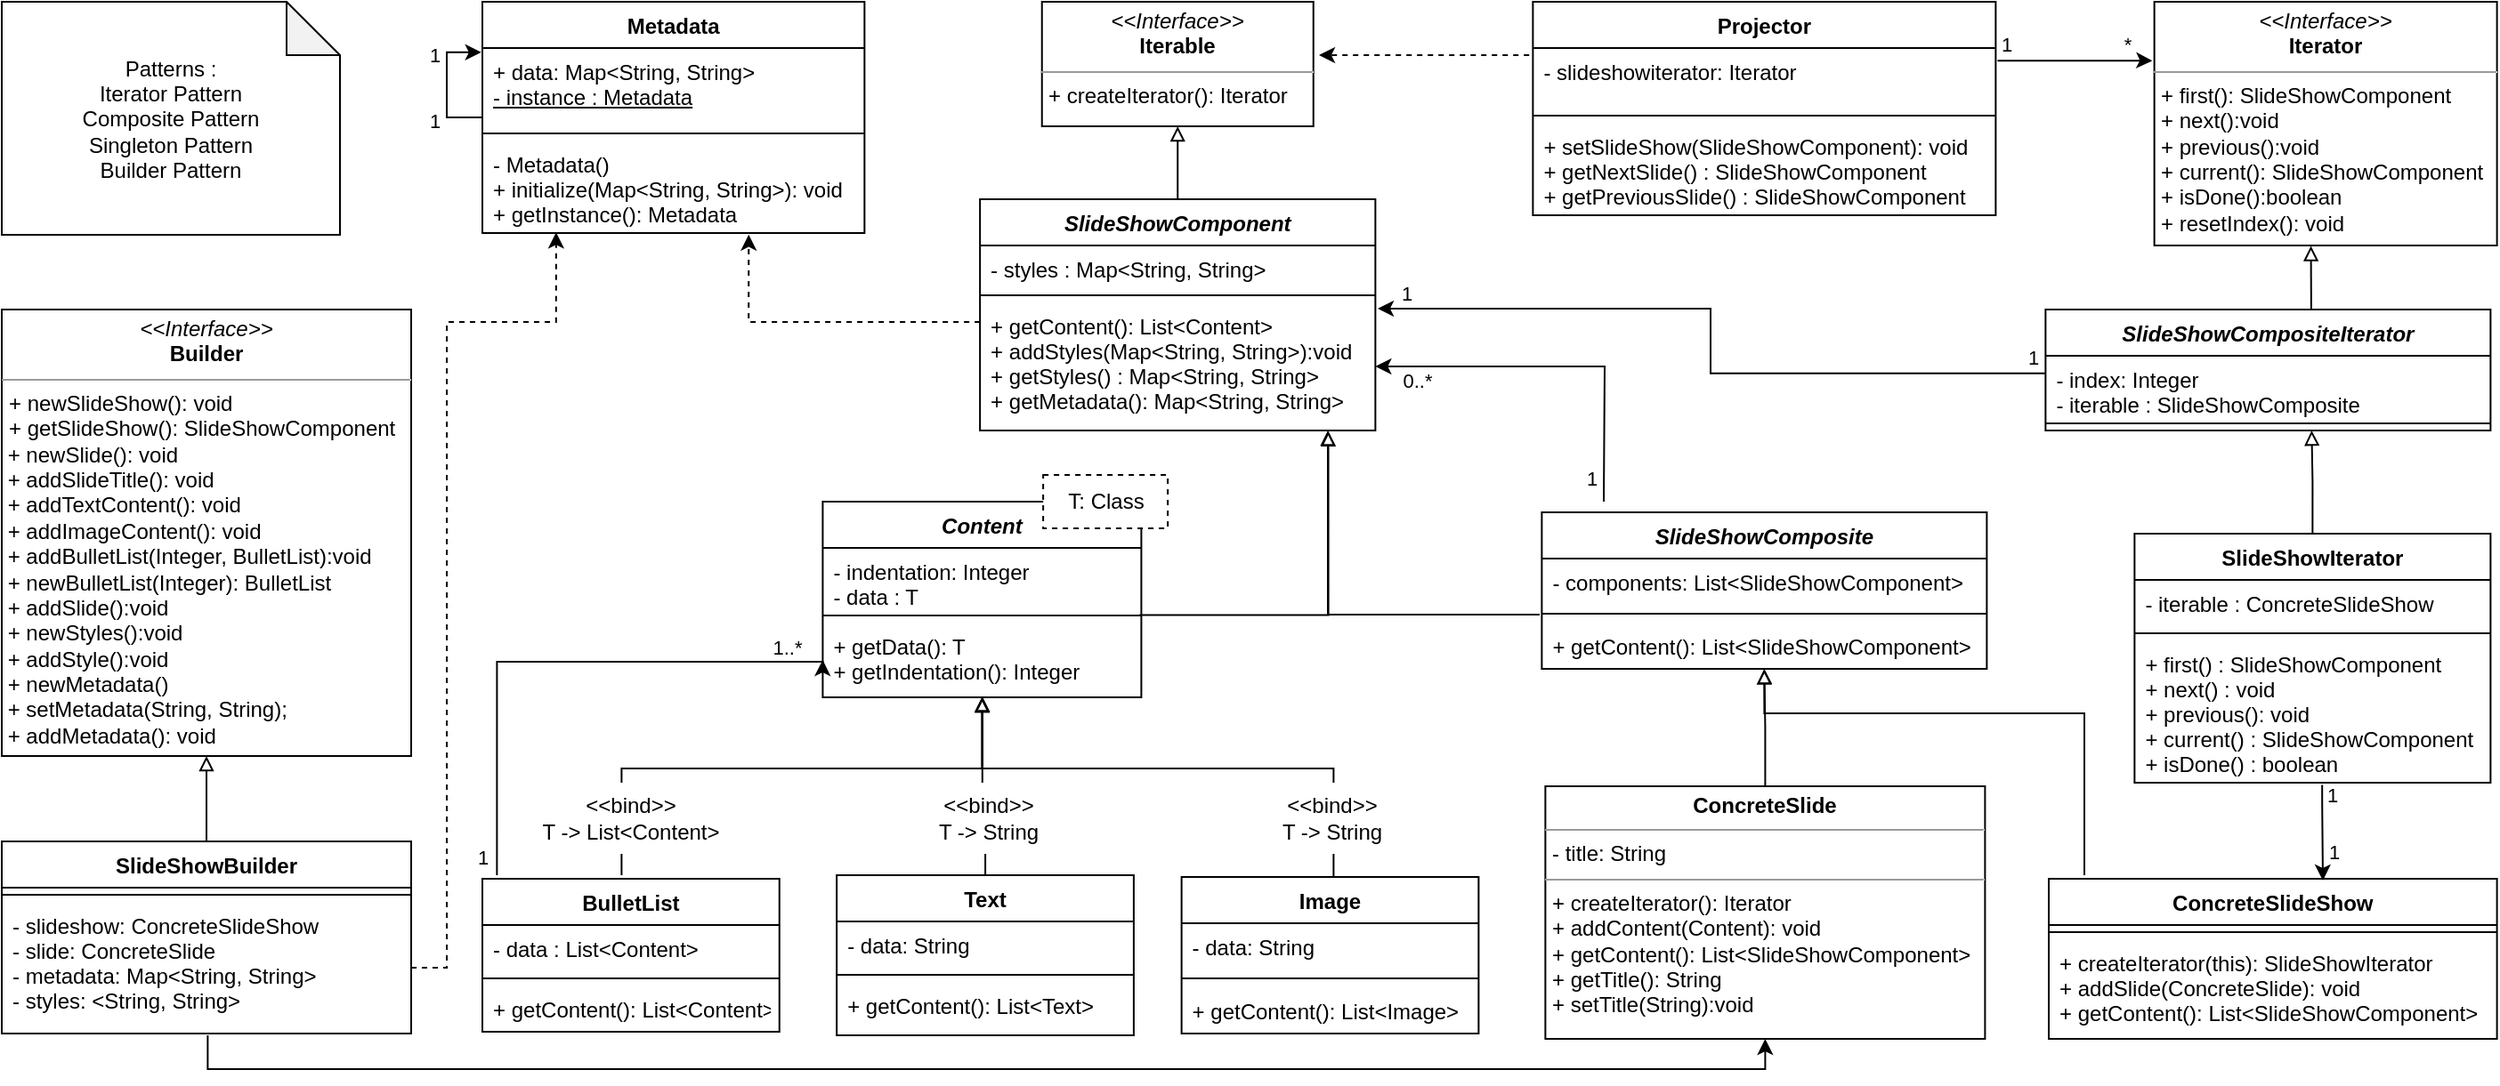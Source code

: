 <mxfile version="20.5.1" type="device"><diagram id="dJp5wNmj4JbH1_XlsDkN" name="Page-1"><mxGraphModel dx="1639" dy="807" grid="1" gridSize="10" guides="1" tooltips="1" connect="1" arrows="1" fold="1" page="1" pageScale="1" pageWidth="1654" pageHeight="2336" math="0" shadow="0"><root><mxCell id="0"/><mxCell id="1" parent="0"/><mxCell id="BEjTRMxC8oMAZIC29KmR-113" style="edgeStyle=orthogonalEdgeStyle;rounded=0;orthogonalLoop=1;jettySize=auto;html=1;startArrow=none;startFill=0;endArrow=block;endFill=0;entryX=0.5;entryY=1;entryDx=0;entryDy=0;exitX=0.5;exitY=0;exitDx=0;exitDy=0;" parent="1" source="BEjTRMxC8oMAZIC29KmR-5" target="BEjTRMxC8oMAZIC29KmR-72" edge="1"><mxGeometry relative="1" as="geometry"><mxPoint x="838.19" y="98" as="targetPoint"/><mxPoint x="724.19" y="141" as="sourcePoint"/></mxGeometry></mxCell><mxCell id="H9FdFN-ClzO1cE9R2MqB-24" style="edgeStyle=orthogonalEdgeStyle;rounded=0;orthogonalLoop=1;jettySize=auto;html=1;entryX=0.697;entryY=1.016;entryDx=0;entryDy=0;entryPerimeter=0;dashed=1;endArrow=classic;endFill=1;" parent="1" source="BEjTRMxC8oMAZIC29KmR-5" target="BEjTRMxC8oMAZIC29KmR-18" edge="1"><mxGeometry relative="1" as="geometry"><Array as="points"><mxPoint x="440" y="200"/></Array></mxGeometry></mxCell><mxCell id="BEjTRMxC8oMAZIC29KmR-5" value="SlideShowComponent" style="swimlane;fontStyle=3;align=center;verticalAlign=top;childLayout=stackLayout;horizontal=1;startSize=26;horizontalStack=0;resizeParent=1;resizeParentMax=0;resizeLast=0;collapsible=1;marginBottom=0;" parent="1" vertex="1"><mxGeometry x="569.56" y="131" width="222.13" height="130" as="geometry"/></mxCell><mxCell id="BEjTRMxC8oMAZIC29KmR-6" value="- styles : Map&lt;String, String&gt;" style="text;strokeColor=none;fillColor=none;align=left;verticalAlign=top;spacingLeft=4;spacingRight=4;overflow=hidden;rotatable=0;points=[[0,0.5],[1,0.5]];portConstraint=eastwest;" parent="BEjTRMxC8oMAZIC29KmR-5" vertex="1"><mxGeometry y="26" width="222.13" height="24" as="geometry"/></mxCell><mxCell id="BEjTRMxC8oMAZIC29KmR-7" value="" style="line;strokeWidth=1;fillColor=none;align=left;verticalAlign=middle;spacingTop=-1;spacingLeft=3;spacingRight=3;rotatable=0;labelPosition=right;points=[];portConstraint=eastwest;strokeColor=inherit;" parent="BEjTRMxC8oMAZIC29KmR-5" vertex="1"><mxGeometry y="50" width="222.13" height="8" as="geometry"/></mxCell><mxCell id="BEjTRMxC8oMAZIC29KmR-8" value="+ getContent(): List&lt;Content&gt;&#10;+ addStyles(Map&lt;String, String&gt;):void&#10;+ getStyles() : Map&lt;String, String&gt;&#10;+ getMetadata(): Map&lt;String, String&gt;&#10;" style="text;strokeColor=none;fillColor=none;align=left;verticalAlign=top;spacingLeft=4;spacingRight=4;overflow=hidden;rotatable=0;points=[[0,0.5],[1,0.5]];portConstraint=eastwest;" parent="BEjTRMxC8oMAZIC29KmR-5" vertex="1"><mxGeometry y="58" width="222.13" height="72" as="geometry"/></mxCell><mxCell id="BEjTRMxC8oMAZIC29KmR-15" value="Metadata" style="swimlane;fontStyle=1;align=center;verticalAlign=top;childLayout=stackLayout;horizontal=1;startSize=26;horizontalStack=0;resizeParent=1;resizeParentMax=0;resizeLast=0;collapsible=1;marginBottom=0;" parent="1" vertex="1"><mxGeometry x="290" y="20" width="214.68" height="130" as="geometry"/></mxCell><mxCell id="BEjTRMxC8oMAZIC29KmR-16" value="+ data: Map&amp;lt;String, String&amp;gt;&lt;br&gt;&lt;u&gt;- instance : Metadata&lt;/u&gt;" style="text;strokeColor=none;fillColor=none;align=left;verticalAlign=top;spacingLeft=4;spacingRight=4;overflow=hidden;rotatable=0;points=[[0,0.5],[1,0.5]];portConstraint=eastwest;html=1;" parent="BEjTRMxC8oMAZIC29KmR-15" vertex="1"><mxGeometry y="26" width="214.68" height="44" as="geometry"/></mxCell><mxCell id="BEjTRMxC8oMAZIC29KmR-17" value="" style="line;strokeWidth=1;fillColor=none;align=left;verticalAlign=middle;spacingTop=-1;spacingLeft=3;spacingRight=3;rotatable=0;labelPosition=right;points=[];portConstraint=eastwest;strokeColor=inherit;" parent="BEjTRMxC8oMAZIC29KmR-15" vertex="1"><mxGeometry y="70" width="214.68" height="8" as="geometry"/></mxCell><mxCell id="BEjTRMxC8oMAZIC29KmR-18" value="- Metadata()&#10;+ initialize(Map&lt;String, String&gt;): void&#10;+ getInstance(): Metadata" style="text;strokeColor=none;fillColor=none;align=left;verticalAlign=top;spacingLeft=4;spacingRight=4;overflow=hidden;rotatable=0;points=[[0,0.5],[1,0.5]];portConstraint=eastwest;" parent="BEjTRMxC8oMAZIC29KmR-15" vertex="1"><mxGeometry y="78" width="214.68" height="52" as="geometry"/></mxCell><mxCell id="TA6oF3tq6VPVfZ2ChKSb-13" style="edgeStyle=orthogonalEdgeStyle;rounded=0;orthogonalLoop=1;jettySize=auto;html=1;startArrow=none;startFill=0;endArrow=classic;endFill=1;entryX=-0.003;entryY=0.055;entryDx=0;entryDy=0;entryPerimeter=0;" parent="BEjTRMxC8oMAZIC29KmR-15" source="BEjTRMxC8oMAZIC29KmR-16" target="BEjTRMxC8oMAZIC29KmR-16" edge="1"><mxGeometry relative="1" as="geometry"><mxPoint x="-5.32" y="29" as="targetPoint"/><Array as="points"><mxPoint x="-20" y="65"/><mxPoint x="-20" y="29"/></Array></mxGeometry></mxCell><mxCell id="diG9DpCNGjjHX850nTGm-32" value="1" style="edgeLabel;html=1;align=center;verticalAlign=middle;resizable=0;points=[];" parent="TA6oF3tq6VPVfZ2ChKSb-13" vertex="1" connectable="0"><mxGeometry x="-0.741" y="1" relative="1" as="geometry"><mxPoint x="-17" y="1" as="offset"/></mxGeometry></mxCell><mxCell id="diG9DpCNGjjHX850nTGm-33" value="1" style="edgeLabel;html=1;align=center;verticalAlign=middle;resizable=0;points=[];" parent="TA6oF3tq6VPVfZ2ChKSb-13" vertex="1" connectable="0"><mxGeometry x="0.649" y="-1" relative="1" as="geometry"><mxPoint x="-13" as="offset"/></mxGeometry></mxCell><mxCell id="BEjTRMxC8oMAZIC29KmR-68" style="edgeStyle=orthogonalEdgeStyle;rounded=0;orthogonalLoop=1;jettySize=auto;html=1;startArrow=none;startFill=0;endArrow=classic;endFill=1;" parent="1" target="BEjTRMxC8oMAZIC29KmR-8" edge="1"><mxGeometry relative="1" as="geometry"><mxPoint x="920" y="301" as="sourcePoint"/></mxGeometry></mxCell><mxCell id="diG9DpCNGjjHX850nTGm-20" value="1" style="edgeLabel;html=1;align=center;verticalAlign=middle;resizable=0;points=[];" parent="BEjTRMxC8oMAZIC29KmR-68" vertex="1" connectable="0"><mxGeometry x="-0.814" y="-1" relative="1" as="geometry"><mxPoint x="-8" y="6" as="offset"/></mxGeometry></mxCell><mxCell id="diG9DpCNGjjHX850nTGm-21" value="0..*" style="edgeLabel;html=1;align=center;verticalAlign=middle;resizable=0;points=[];" parent="BEjTRMxC8oMAZIC29KmR-68" vertex="1" connectable="0"><mxGeometry x="0.831" y="-2" relative="1" as="geometry"><mxPoint x="6" y="10" as="offset"/></mxGeometry></mxCell><mxCell id="diG9DpCNGjjHX850nTGm-8" style="edgeStyle=orthogonalEdgeStyle;rounded=0;orthogonalLoop=1;jettySize=auto;html=1;endArrow=block;endFill=0;exitX=-0.005;exitY=-0.175;exitDx=0;exitDy=0;exitPerimeter=0;" parent="1" source="H9FdFN-ClzO1cE9R2MqB-18" edge="1"><mxGeometry relative="1" as="geometry"><mxPoint x="765" y="261" as="targetPoint"/><mxPoint x="826.94" y="364.312" as="sourcePoint"/><Array as="points"><mxPoint x="765.19" y="365"/></Array></mxGeometry></mxCell><mxCell id="TA6oF3tq6VPVfZ2ChKSb-8" style="edgeStyle=orthogonalEdgeStyle;rounded=0;orthogonalLoop=1;jettySize=auto;html=1;entryX=0.501;entryY=1;entryDx=0;entryDy=0;entryPerimeter=0;startArrow=none;startFill=0;endArrow=block;endFill=0;" parent="1" source="BEjTRMxC8oMAZIC29KmR-26" target="BEjTRMxC8oMAZIC29KmR-44" edge="1"><mxGeometry relative="1" as="geometry"/></mxCell><mxCell id="BEjTRMxC8oMAZIC29KmR-26" value="Text" style="swimlane;fontStyle=1;align=center;verticalAlign=top;childLayout=stackLayout;horizontal=1;startSize=26;horizontalStack=0;resizeParent=1;resizeParentMax=0;resizeLast=0;collapsible=1;marginBottom=0;" parent="1" vertex="1"><mxGeometry x="489.07" y="511" width="166.88" height="90" as="geometry"/></mxCell><mxCell id="BEjTRMxC8oMAZIC29KmR-27" value="- data: String" style="text;strokeColor=none;fillColor=none;align=left;verticalAlign=top;spacingLeft=4;spacingRight=4;overflow=hidden;rotatable=0;points=[[0,0.5],[1,0.5]];portConstraint=eastwest;" parent="BEjTRMxC8oMAZIC29KmR-26" vertex="1"><mxGeometry y="26" width="166.88" height="26" as="geometry"/></mxCell><mxCell id="BEjTRMxC8oMAZIC29KmR-28" value="" style="line;strokeWidth=1;fillColor=none;align=left;verticalAlign=middle;spacingTop=-1;spacingLeft=3;spacingRight=3;rotatable=0;labelPosition=right;points=[];portConstraint=eastwest;strokeColor=inherit;" parent="BEjTRMxC8oMAZIC29KmR-26" vertex="1"><mxGeometry y="52" width="166.88" height="8" as="geometry"/></mxCell><mxCell id="BEjTRMxC8oMAZIC29KmR-29" value="+ getContent(): List&lt;Text&gt;" style="text;strokeColor=none;fillColor=none;align=left;verticalAlign=top;spacingLeft=4;spacingRight=4;overflow=hidden;rotatable=0;points=[[0,0.5],[1,0.5]];portConstraint=eastwest;" parent="BEjTRMxC8oMAZIC29KmR-26" vertex="1"><mxGeometry y="60" width="166.88" height="30" as="geometry"/></mxCell><mxCell id="TA6oF3tq6VPVfZ2ChKSb-9" style="edgeStyle=orthogonalEdgeStyle;rounded=0;orthogonalLoop=1;jettySize=auto;html=1;entryX=0.5;entryY=1;entryDx=0;entryDy=0;startArrow=none;startFill=0;endArrow=block;endFill=0;" parent="1" source="BEjTRMxC8oMAZIC29KmR-31" target="BEjTRMxC8oMAZIC29KmR-41" edge="1"><mxGeometry relative="1" as="geometry"><Array as="points"><mxPoint x="768.19" y="451"/><mxPoint x="570.19" y="451"/></Array></mxGeometry></mxCell><mxCell id="BEjTRMxC8oMAZIC29KmR-31" value="Image" style="swimlane;fontStyle=1;align=center;verticalAlign=top;childLayout=stackLayout;horizontal=1;startSize=26;horizontalStack=0;resizeParent=1;resizeParentMax=0;resizeLast=0;collapsible=1;marginBottom=0;" parent="1" vertex="1"><mxGeometry x="682.81" y="512" width="166.88" height="88" as="geometry"/></mxCell><mxCell id="BEjTRMxC8oMAZIC29KmR-32" value="- data: String" style="text;strokeColor=none;fillColor=none;align=left;verticalAlign=top;spacingLeft=4;spacingRight=4;overflow=hidden;rotatable=0;points=[[0,0.5],[1,0.5]];portConstraint=eastwest;" parent="BEjTRMxC8oMAZIC29KmR-31" vertex="1"><mxGeometry y="26" width="166.88" height="26" as="geometry"/></mxCell><mxCell id="BEjTRMxC8oMAZIC29KmR-33" value="" style="line;strokeWidth=1;fillColor=none;align=left;verticalAlign=middle;spacingTop=-1;spacingLeft=3;spacingRight=3;rotatable=0;labelPosition=right;points=[];portConstraint=eastwest;strokeColor=inherit;" parent="BEjTRMxC8oMAZIC29KmR-31" vertex="1"><mxGeometry y="52" width="166.88" height="10" as="geometry"/></mxCell><mxCell id="BEjTRMxC8oMAZIC29KmR-34" value="+ getContent(): List&lt;Image&gt;" style="text;strokeColor=none;fillColor=none;align=left;verticalAlign=top;spacingLeft=4;spacingRight=4;overflow=hidden;rotatable=0;points=[[0,0.5],[1,0.5]];portConstraint=eastwest;" parent="BEjTRMxC8oMAZIC29KmR-31" vertex="1"><mxGeometry y="62" width="166.88" height="26" as="geometry"/></mxCell><mxCell id="1Rqe-ZaB17CGoWird3mA-8" style="edgeStyle=orthogonalEdgeStyle;rounded=0;orthogonalLoop=1;jettySize=auto;html=1;entryX=0;entryY=0.5;entryDx=0;entryDy=0;" parent="1" target="BEjTRMxC8oMAZIC29KmR-44" edge="1"><mxGeometry relative="1" as="geometry"><Array as="points"><mxPoint x="298" y="391"/><mxPoint x="481" y="391"/></Array><mxPoint x="298.19" y="511" as="sourcePoint"/><mxPoint x="458.19" y="376" as="targetPoint"/></mxGeometry></mxCell><mxCell id="diG9DpCNGjjHX850nTGm-22" value="1" style="edgeLabel;html=1;align=center;verticalAlign=middle;resizable=0;points=[];" parent="1Rqe-ZaB17CGoWird3mA-8" vertex="1" connectable="0"><mxGeometry x="-0.936" y="1" relative="1" as="geometry"><mxPoint x="-7" y="-1" as="offset"/></mxGeometry></mxCell><mxCell id="diG9DpCNGjjHX850nTGm-23" value="1..*" style="edgeLabel;html=1;align=center;verticalAlign=middle;resizable=0;points=[];" parent="1Rqe-ZaB17CGoWird3mA-8" vertex="1" connectable="0"><mxGeometry x="0.799" y="3" relative="1" as="geometry"><mxPoint x="9" y="-5" as="offset"/></mxGeometry></mxCell><mxCell id="BEjTRMxC8oMAZIC29KmR-36" value="BulletList" style="swimlane;fontStyle=1;align=center;verticalAlign=top;childLayout=stackLayout;horizontal=1;startSize=26;horizontalStack=0;resizeParent=1;resizeParentMax=0;resizeLast=0;collapsible=1;marginBottom=0;" parent="1" vertex="1"><mxGeometry x="290" y="513" width="166.88" height="86" as="geometry"/></mxCell><mxCell id="BEjTRMxC8oMAZIC29KmR-37" value="- data : List&lt;Content&gt;" style="text;strokeColor=none;fillColor=none;align=left;verticalAlign=top;spacingLeft=4;spacingRight=4;overflow=hidden;rotatable=0;points=[[0,0.5],[1,0.5]];portConstraint=eastwest;" parent="BEjTRMxC8oMAZIC29KmR-36" vertex="1"><mxGeometry y="26" width="166.88" height="26" as="geometry"/></mxCell><mxCell id="BEjTRMxC8oMAZIC29KmR-38" value="" style="line;strokeWidth=1;fillColor=none;align=left;verticalAlign=middle;spacingTop=-1;spacingLeft=3;spacingRight=3;rotatable=0;labelPosition=right;points=[];portConstraint=eastwest;strokeColor=inherit;" parent="BEjTRMxC8oMAZIC29KmR-36" vertex="1"><mxGeometry y="52" width="166.88" height="8" as="geometry"/></mxCell><mxCell id="BEjTRMxC8oMAZIC29KmR-39" value="+ getContent(): List&lt;Content&gt;" style="text;strokeColor=none;fillColor=none;align=left;verticalAlign=top;spacingLeft=4;spacingRight=4;overflow=hidden;rotatable=0;points=[[0,0.5],[1,0.5]];portConstraint=eastwest;" parent="BEjTRMxC8oMAZIC29KmR-36" vertex="1"><mxGeometry y="60" width="166.88" height="26" as="geometry"/></mxCell><mxCell id="TA6oF3tq6VPVfZ2ChKSb-7" style="edgeStyle=orthogonalEdgeStyle;rounded=0;orthogonalLoop=1;jettySize=auto;html=1;endArrow=none;endFill=0;startArrow=block;startFill=0;exitX=0.501;exitY=0.988;exitDx=0;exitDy=0;exitPerimeter=0;" parent="1" source="BEjTRMxC8oMAZIC29KmR-44" edge="1"><mxGeometry relative="1" as="geometry"><Array as="points"><mxPoint x="571.19" y="451"/><mxPoint x="368.19" y="451"/><mxPoint x="368.19" y="511"/></Array><mxPoint x="368.19" y="511" as="targetPoint"/></mxGeometry></mxCell><mxCell id="diG9DpCNGjjHX850nTGm-4" style="edgeStyle=orthogonalEdgeStyle;rounded=0;orthogonalLoop=1;jettySize=auto;html=1;entryX=0.881;entryY=1.006;entryDx=0;entryDy=0;entryPerimeter=0;endArrow=block;endFill=0;exitX=0.994;exitY=0.589;exitDx=0;exitDy=0;exitPerimeter=0;" parent="1" target="BEjTRMxC8oMAZIC29KmR-8" edge="1"><mxGeometry relative="1" as="geometry"><mxPoint x="659.126" y="364.712" as="sourcePoint"/><mxPoint x="764.61" y="265.38" as="targetPoint"/><Array as="points"><mxPoint x="765" y="365"/></Array></mxGeometry></mxCell><mxCell id="BEjTRMxC8oMAZIC29KmR-41" value="Content" style="swimlane;fontStyle=3;align=center;verticalAlign=top;childLayout=stackLayout;horizontal=1;startSize=26;horizontalStack=0;resizeParent=1;resizeParentMax=0;resizeLast=0;collapsible=1;marginBottom=0;" parent="1" vertex="1"><mxGeometry x="481.21" y="301" width="178.99" height="110" as="geometry"/></mxCell><mxCell id="BEjTRMxC8oMAZIC29KmR-42" value="- indentation: Integer&#10;- data : T" style="text;strokeColor=none;fillColor=none;align=left;verticalAlign=top;spacingLeft=4;spacingRight=4;overflow=hidden;rotatable=0;points=[[0,0.5],[1,0.5]];portConstraint=eastwest;" parent="BEjTRMxC8oMAZIC29KmR-41" vertex="1"><mxGeometry y="26" width="178.99" height="34" as="geometry"/></mxCell><mxCell id="BEjTRMxC8oMAZIC29KmR-43" value="" style="line;strokeWidth=1;fillColor=none;align=left;verticalAlign=middle;spacingTop=-1;spacingLeft=3;spacingRight=3;rotatable=0;labelPosition=right;points=[];portConstraint=eastwest;strokeColor=inherit;" parent="BEjTRMxC8oMAZIC29KmR-41" vertex="1"><mxGeometry y="60" width="178.99" height="8" as="geometry"/></mxCell><mxCell id="BEjTRMxC8oMAZIC29KmR-44" value="+ getData(): T&#10;+ getIndentation(): Integer" style="text;strokeColor=none;fillColor=none;align=left;verticalAlign=top;spacingLeft=4;spacingRight=4;overflow=hidden;rotatable=0;points=[[0,0.5],[1,0.5]];portConstraint=eastwest;" parent="BEjTRMxC8oMAZIC29KmR-41" vertex="1"><mxGeometry y="68" width="178.99" height="42" as="geometry"/></mxCell><mxCell id="diG9DpCNGjjHX850nTGm-10" value="" style="edgeStyle=orthogonalEdgeStyle;rounded=0;orthogonalLoop=1;jettySize=auto;html=1;endArrow=classic;endFill=1;exitX=1.004;exitY=0.209;exitDx=0;exitDy=0;exitPerimeter=0;entryX=-0.006;entryY=0.242;entryDx=0;entryDy=0;entryPerimeter=0;" parent="1" source="BEjTRMxC8oMAZIC29KmR-54" target="BEjTRMxC8oMAZIC29KmR-75" edge="1"><mxGeometry x="-0.868" y="4" relative="1" as="geometry"><mxPoint x="1160" y="54.81" as="sourcePoint"/><mxPoint x="1226" y="53" as="targetPoint"/><mxPoint as="offset"/><Array as="points"><mxPoint x="1226" y="53"/></Array></mxGeometry></mxCell><mxCell id="diG9DpCNGjjHX850nTGm-13" value="*" style="edgeLabel;html=1;align=center;verticalAlign=middle;resizable=0;points=[];" parent="diG9DpCNGjjHX850nTGm-10" vertex="1" connectable="0"><mxGeometry x="0.733" y="-1" relative="1" as="geometry"><mxPoint x="-3" y="-10" as="offset"/></mxGeometry></mxCell><mxCell id="diG9DpCNGjjHX850nTGm-14" value="1" style="edgeLabel;html=1;align=center;verticalAlign=middle;resizable=0;points=[];" parent="diG9DpCNGjjHX850nTGm-10" vertex="1" connectable="0"><mxGeometry x="-0.484" y="1" relative="1" as="geometry"><mxPoint x="-18" y="-8" as="offset"/></mxGeometry></mxCell><mxCell id="HNqeerLyIlQYZOJJkULB-1" style="edgeStyle=orthogonalEdgeStyle;rounded=0;orthogonalLoop=1;jettySize=auto;html=1;exitX=-0.008;exitY=0.118;exitDx=0;exitDy=0;exitPerimeter=0;dashed=1;" parent="1" source="BEjTRMxC8oMAZIC29KmR-54" edge="1"><mxGeometry relative="1" as="geometry"><mxPoint x="760" y="50" as="targetPoint"/></mxGeometry></mxCell><mxCell id="BEjTRMxC8oMAZIC29KmR-53" value="Projector" style="swimlane;fontStyle=1;align=center;verticalAlign=top;childLayout=stackLayout;horizontal=1;startSize=26;horizontalStack=0;resizeParent=1;resizeParentMax=0;resizeLast=0;collapsible=1;marginBottom=0;" parent="1" vertex="1"><mxGeometry x="880.19" y="20" width="260" height="120" as="geometry"/></mxCell><mxCell id="BEjTRMxC8oMAZIC29KmR-54" value="- slideshowiterator: Iterator&#10;" style="text;strokeColor=none;fillColor=none;align=left;verticalAlign=top;spacingLeft=4;spacingRight=4;overflow=hidden;rotatable=0;points=[[0,0.5],[1,0.5]];portConstraint=eastwest;" parent="BEjTRMxC8oMAZIC29KmR-53" vertex="1"><mxGeometry y="26" width="260" height="34" as="geometry"/></mxCell><mxCell id="BEjTRMxC8oMAZIC29KmR-55" value="" style="line;strokeWidth=1;fillColor=none;align=left;verticalAlign=middle;spacingTop=-1;spacingLeft=3;spacingRight=3;rotatable=0;labelPosition=right;points=[];portConstraint=eastwest;strokeColor=inherit;" parent="BEjTRMxC8oMAZIC29KmR-53" vertex="1"><mxGeometry y="60" width="260" height="8" as="geometry"/></mxCell><mxCell id="BEjTRMxC8oMAZIC29KmR-56" value="+ setSlideShow(SlideShowComponent): void&#10;+ getNextSlide() : SlideShowComponent&#10;+ getPreviousSlide() : SlideShowComponent" style="text;strokeColor=none;fillColor=none;align=left;verticalAlign=top;spacingLeft=4;spacingRight=4;overflow=hidden;rotatable=0;points=[[0,0.5],[1,0.5]];portConstraint=eastwest;" parent="BEjTRMxC8oMAZIC29KmR-53" vertex="1"><mxGeometry y="68" width="260" height="52" as="geometry"/></mxCell><mxCell id="BEjTRMxC8oMAZIC29KmR-72" value="&lt;p style=&quot;margin:0px;margin-top:4px;text-align:center;&quot;&gt;&lt;i&gt;&amp;lt;&amp;lt;Interface&amp;gt;&amp;gt;&lt;/i&gt;&lt;br&gt;&lt;b&gt;Iterable&lt;/b&gt;&lt;/p&gt;&lt;hr size=&quot;1&quot;&gt;&lt;p style=&quot;margin:0px;margin-left:4px;&quot;&gt;+ createIterator(): Iterator&lt;/p&gt;&lt;p style=&quot;margin:0px;margin-left:4px;&quot;&gt;&lt;br&gt;&lt;/p&gt;" style="verticalAlign=top;align=left;overflow=fill;fontSize=12;fontFamily=Helvetica;html=1;" parent="1" vertex="1"><mxGeometry x="604.37" y="20" width="152.5" height="70" as="geometry"/></mxCell><mxCell id="BEjTRMxC8oMAZIC29KmR-75" value="&lt;p style=&quot;margin:0px;margin-top:4px;text-align:center;&quot;&gt;&lt;i&gt;&amp;lt;&amp;lt;Interface&amp;gt;&amp;gt;&lt;/i&gt;&lt;br&gt;&lt;b&gt;Iterator&lt;/b&gt;&lt;/p&gt;&lt;hr size=&quot;1&quot;&gt;&lt;p style=&quot;margin:0px;margin-left:4px;&quot;&gt;+ first(): SlideShowComponent&lt;br style=&quot;padding: 0px; margin: 0px;&quot;&gt;+ next():void&lt;/p&gt;&lt;p style=&quot;margin:0px;margin-left:4px;&quot;&gt;+ previous():void&lt;br style=&quot;padding: 0px; margin: 0px;&quot;&gt;+ current(): SlideShowComponent&lt;br style=&quot;padding: 0px; margin: 0px;&quot;&gt;+ isDone():boolean&lt;br&gt;&lt;/p&gt;&lt;p style=&quot;margin:0px;margin-left:4px;&quot;&gt;+ resetIndex(): void&lt;/p&gt;&lt;p style=&quot;margin:0px;margin-left:4px;&quot;&gt;&lt;br&gt;&lt;/p&gt;" style="verticalAlign=top;align=left;overflow=fill;fontSize=12;fontFamily=Helvetica;html=1;" parent="1" vertex="1"><mxGeometry x="1229.31" y="20" width="192.5" height="137" as="geometry"/></mxCell><mxCell id="BEjTRMxC8oMAZIC29KmR-103" style="edgeStyle=orthogonalEdgeStyle;rounded=0;orthogonalLoop=1;jettySize=auto;html=1;entryX=0.457;entryY=1.002;entryDx=0;entryDy=0;startArrow=none;startFill=0;endArrow=block;endFill=0;exitX=0.597;exitY=-0.001;exitDx=0;exitDy=0;exitPerimeter=0;entryPerimeter=0;" parent="1" source="BEjTRMxC8oMAZIC29KmR-78" target="BEjTRMxC8oMAZIC29KmR-75" edge="1"><mxGeometry relative="1" as="geometry"/></mxCell><mxCell id="BEjTRMxC8oMAZIC29KmR-78" value="SlideShowCompositeIterator" style="swimlane;fontStyle=3;align=center;verticalAlign=top;childLayout=stackLayout;horizontal=1;startSize=26;horizontalStack=0;resizeParent=1;resizeParentMax=0;resizeLast=0;collapsible=1;marginBottom=0;" parent="1" vertex="1"><mxGeometry x="1168.19" y="193" width="250" height="68" as="geometry"><mxRectangle x="1030" y="417" width="140" height="30" as="alternateBounds"/></mxGeometry></mxCell><mxCell id="BEjTRMxC8oMAZIC29KmR-79" value="- index: Integer&#10;- iterable : SlideShowComposite" style="text;strokeColor=none;fillColor=none;align=left;verticalAlign=top;spacingLeft=4;spacingRight=4;overflow=hidden;rotatable=0;points=[[0,0.5],[1,0.5]];portConstraint=eastwest;" parent="BEjTRMxC8oMAZIC29KmR-78" vertex="1"><mxGeometry y="26" width="250" height="34" as="geometry"/></mxCell><mxCell id="BEjTRMxC8oMAZIC29KmR-80" value="" style="line;strokeWidth=1;fillColor=none;align=left;verticalAlign=middle;spacingTop=-1;spacingLeft=3;spacingRight=3;rotatable=0;labelPosition=right;points=[];portConstraint=eastwest;strokeColor=inherit;" parent="BEjTRMxC8oMAZIC29KmR-78" vertex="1"><mxGeometry y="60" width="250" height="8" as="geometry"/></mxCell><mxCell id="H9FdFN-ClzO1cE9R2MqB-26" style="edgeStyle=orthogonalEdgeStyle;rounded=0;orthogonalLoop=1;jettySize=auto;html=1;entryX=0.5;entryY=1.01;entryDx=0;entryDy=0;entryPerimeter=0;endArrow=block;endFill=0;" parent="1" target="H9FdFN-ClzO1cE9R2MqB-18" edge="1"><mxGeometry relative="1" as="geometry"><mxPoint x="1190" y="511" as="sourcePoint"/><Array as="points"><mxPoint x="1190" y="420"/><mxPoint x="1010" y="420"/></Array></mxGeometry></mxCell><mxCell id="BEjTRMxC8oMAZIC29KmR-94" value="ConcreteSlideShow" style="swimlane;fontStyle=1;align=center;verticalAlign=top;childLayout=stackLayout;horizontal=1;startSize=26;horizontalStack=0;resizeParent=1;resizeParentMax=0;resizeLast=0;collapsible=1;marginBottom=0;" parent="1" vertex="1"><mxGeometry x="1170" y="513" width="251.81" height="90" as="geometry"><mxRectangle x="860" y="859" width="150" height="30" as="alternateBounds"/></mxGeometry></mxCell><mxCell id="BEjTRMxC8oMAZIC29KmR-96" value="" style="line;strokeWidth=1;fillColor=none;align=left;verticalAlign=middle;spacingTop=-1;spacingLeft=3;spacingRight=3;rotatable=0;labelPosition=right;points=[];portConstraint=eastwest;strokeColor=inherit;" parent="BEjTRMxC8oMAZIC29KmR-94" vertex="1"><mxGeometry y="26" width="251.81" height="8" as="geometry"/></mxCell><mxCell id="BEjTRMxC8oMAZIC29KmR-97" value="+ createIterator(this): SlideShowIterator&#10;+ addSlide(ConcreteSlide): void&#10;+ getContent(): List&lt;SlideShowComponent&gt; " style="text;strokeColor=none;fillColor=none;align=left;verticalAlign=top;spacingLeft=4;spacingRight=4;overflow=hidden;rotatable=0;points=[[0,0.5],[1,0.5]];portConstraint=eastwest;" parent="BEjTRMxC8oMAZIC29KmR-94" vertex="1"><mxGeometry y="34" width="251.81" height="56" as="geometry"/></mxCell><mxCell id="1Rqe-ZaB17CGoWird3mA-18" value="&lt;p style=&quot;margin:0px;margin-top:4px;text-align:center;&quot;&gt;&lt;i&gt;&amp;lt;&amp;lt;Interface&amp;gt;&amp;gt;&lt;/i&gt;&lt;br&gt;&lt;b&gt;Builder&lt;/b&gt;&lt;/p&gt;&lt;hr size=&quot;1&quot;&gt;&lt;p style=&quot;margin:0px;margin-left:4px;&quot;&gt;+ newSlideShow(): void&lt;/p&gt;&lt;p style=&quot;margin: 0px 0px 0px 4px;&quot;&gt;+ getSlideShow(): SlideShowComponent&lt;br&gt;&lt;/p&gt;&lt;div&gt;&amp;nbsp;+ newSlide(): void&lt;/div&gt;&lt;div&gt;&amp;nbsp;+ addSlideTitle(): void&lt;/div&gt;&lt;div&gt;&amp;nbsp;+ addTextContent(): void&lt;/div&gt;&lt;div&gt;&amp;nbsp;+ addImageContent(): void&lt;/div&gt;&lt;div&gt;&amp;nbsp;+ addBulletList(Integer, BulletList):void&lt;/div&gt;&lt;div&gt;&lt;span style=&quot;background-color: initial;&quot;&gt;&amp;nbsp;+ newBulletList(Integer): BulletList&lt;/span&gt;&lt;span style=&quot;background-color: initial;&quot;&gt;&amp;nbsp;&lt;/span&gt;&lt;/div&gt;&lt;div&gt;&lt;span style=&quot;background-color: initial;&quot;&gt;&amp;nbsp;+ addSlide():void&lt;/span&gt;&lt;br&gt;&lt;/div&gt;&lt;div&gt;&amp;nbsp;+ newStyles():void&lt;/div&gt;&lt;div&gt;&amp;nbsp;+ addStyle():void&lt;/div&gt;&lt;div&gt;&amp;nbsp;+ newMetadata()&lt;/div&gt;&lt;div&gt;&amp;nbsp;+ setMetadata(String, String);&lt;/div&gt;&lt;div&gt;&amp;nbsp;+ addMetadata(): void&lt;/div&gt;" style="verticalAlign=top;align=left;overflow=fill;fontSize=12;fontFamily=Helvetica;html=1;" parent="1" vertex="1"><mxGeometry x="20" y="193" width="230" height="251" as="geometry"/></mxCell><mxCell id="H9FdFN-ClzO1cE9R2MqB-23" style="edgeStyle=orthogonalEdgeStyle;rounded=0;orthogonalLoop=1;jettySize=auto;html=1;entryX=0.193;entryY=0.993;entryDx=0;entryDy=0;entryPerimeter=0;dashed=1;endArrow=classic;endFill=1;exitX=1;exitY=0.5;exitDx=0;exitDy=0;" parent="1" source="xL_yb2mwaeGRT0v6CKgx-5" target="BEjTRMxC8oMAZIC29KmR-18" edge="1"><mxGeometry relative="1" as="geometry"><mxPoint x="249.77" y="199.584" as="sourcePoint"/><Array as="points"><mxPoint x="270" y="563"/><mxPoint x="270" y="200"/><mxPoint x="331" y="200"/></Array></mxGeometry></mxCell><mxCell id="diG9DpCNGjjHX850nTGm-6" style="edgeStyle=orthogonalEdgeStyle;rounded=0;orthogonalLoop=1;jettySize=auto;html=1;endArrow=classic;endFill=1;exitX=0.527;exitY=1.015;exitDx=0;exitDy=0;exitPerimeter=0;" parent="1" source="diG9DpCNGjjHX850nTGm-29" edge="1"><mxGeometry relative="1" as="geometry"><mxPoint x="1248.117" y="439.99" as="sourcePoint"/><Array as="points"><mxPoint x="1324" y="471"/><mxPoint x="1324" y="471"/><mxPoint x="1324" y="514"/></Array><mxPoint x="1324" y="514" as="targetPoint"/></mxGeometry></mxCell><mxCell id="diG9DpCNGjjHX850nTGm-17" value="1" style="edgeLabel;html=1;align=center;verticalAlign=middle;resizable=0;points=[];" parent="diG9DpCNGjjHX850nTGm-6" vertex="1" connectable="0"><mxGeometry x="-0.822" y="1" relative="1" as="geometry"><mxPoint x="4" y="1" as="offset"/></mxGeometry></mxCell><mxCell id="diG9DpCNGjjHX850nTGm-18" value="1" style="edgeLabel;html=1;align=center;verticalAlign=middle;resizable=0;points=[];" parent="diG9DpCNGjjHX850nTGm-6" vertex="1" connectable="0"><mxGeometry x="0.655" relative="1" as="geometry"><mxPoint x="6" y="-7" as="offset"/></mxGeometry></mxCell><mxCell id="diG9DpCNGjjHX850nTGm-7" style="edgeStyle=orthogonalEdgeStyle;rounded=0;orthogonalLoop=1;jettySize=auto;html=1;entryX=0.598;entryY=1;entryDx=0;entryDy=0;endArrow=block;endFill=0;entryPerimeter=0;exitX=0.5;exitY=0;exitDx=0;exitDy=0;" parent="1" source="diG9DpCNGjjHX850nTGm-26" target="BEjTRMxC8oMAZIC29KmR-80" edge="1"><mxGeometry relative="1" as="geometry"><mxPoint x="1242.69" y="289" as="sourcePoint"/></mxGeometry></mxCell><mxCell id="91BxNfJ3IX_Nx7LJa_Bf-10" style="edgeStyle=orthogonalEdgeStyle;rounded=0;orthogonalLoop=1;jettySize=auto;html=1;startArrow=none;startFill=0;endArrow=classic;endFill=1;entryX=1.006;entryY=0.048;entryDx=0;entryDy=0;entryPerimeter=0;exitX=-0.001;exitY=0.29;exitDx=0;exitDy=0;exitPerimeter=0;" parent="1" source="BEjTRMxC8oMAZIC29KmR-79" target="BEjTRMxC8oMAZIC29KmR-8" edge="1"><mxGeometry relative="1" as="geometry"><mxPoint x="1288.19" y="241" as="sourcePoint"/><mxPoint x="1388.19" y="509" as="targetPoint"/><Array as="points"><mxPoint x="980" y="229"/><mxPoint x="980" y="193"/></Array></mxGeometry></mxCell><mxCell id="diG9DpCNGjjHX850nTGm-15" value="1" style="edgeLabel;html=1;align=center;verticalAlign=middle;resizable=0;points=[];" parent="91BxNfJ3IX_Nx7LJa_Bf-10" vertex="1" connectable="0"><mxGeometry x="-0.883" y="-2" relative="1" as="geometry"><mxPoint x="17" y="-7" as="offset"/></mxGeometry></mxCell><mxCell id="diG9DpCNGjjHX850nTGm-16" value="1" style="edgeLabel;html=1;align=center;verticalAlign=middle;resizable=0;points=[];" parent="91BxNfJ3IX_Nx7LJa_Bf-10" vertex="1" connectable="0"><mxGeometry x="0.865" y="-2" relative="1" as="geometry"><mxPoint x="-12" y="-7" as="offset"/></mxGeometry></mxCell><mxCell id="i5Scx4muYGu7qm7_OJdb-1" value="Patterns :&lt;br&gt;Iterator Pattern&lt;br&gt;Composite Pattern&lt;br&gt;Singleton Pattern&lt;br&gt;Builder Pattern" style="shape=note;whiteSpace=wrap;html=1;backgroundOutline=1;darkOpacity=0.05;" parent="1" vertex="1"><mxGeometry x="20" y="20" width="190" height="131" as="geometry"/></mxCell><mxCell id="TA6oF3tq6VPVfZ2ChKSb-1" value="T: Class" style="text;html=1;align=center;verticalAlign=middle;resizable=0;points=[];autosize=1;strokeColor=default;fillColor=default;dashed=1;" parent="1" vertex="1"><mxGeometry x="605.06" y="286" width="70" height="30" as="geometry"/></mxCell><mxCell id="TA6oF3tq6VPVfZ2ChKSb-4" value="&amp;lt;&amp;lt;bind&amp;gt;&amp;gt;&lt;br&gt;T -&amp;gt; String" style="text;html=1;align=center;verticalAlign=middle;resizable=0;points=[];autosize=1;strokeColor=none;fillColor=default;dashed=1;" parent="1" vertex="1"><mxGeometry x="533.51" y="459" width="80" height="40" as="geometry"/></mxCell><mxCell id="TA6oF3tq6VPVfZ2ChKSb-5" value="&amp;lt;&amp;lt;bind&amp;gt;&amp;gt;&lt;br&gt;T -&amp;gt; String" style="text;html=1;align=center;verticalAlign=middle;resizable=0;points=[];autosize=1;strokeColor=none;fillColor=default;dashed=1;" parent="1" vertex="1"><mxGeometry x="727.25" y="459" width="80" height="40" as="geometry"/></mxCell><mxCell id="TA6oF3tq6VPVfZ2ChKSb-6" value="&amp;lt;&amp;lt;bind&amp;gt;&amp;gt;&lt;br&gt;T -&amp;gt; List&amp;lt;Content&amp;gt;" style="text;html=1;align=center;verticalAlign=middle;resizable=0;points=[];autosize=1;strokeColor=none;fillColor=default;dashed=1;" parent="1" vertex="1"><mxGeometry x="313.44" y="459" width="120" height="40" as="geometry"/></mxCell><mxCell id="H9FdFN-ClzO1cE9R2MqB-25" style="edgeStyle=orthogonalEdgeStyle;rounded=0;orthogonalLoop=1;jettySize=auto;html=1;entryX=0.5;entryY=1;entryDx=0;entryDy=0;endArrow=block;endFill=0;" parent="1" source="TA6oF3tq6VPVfZ2ChKSb-12" target="H9FdFN-ClzO1cE9R2MqB-15" edge="1"><mxGeometry relative="1" as="geometry"/></mxCell><mxCell id="TA6oF3tq6VPVfZ2ChKSb-12" value="&lt;p style=&quot;margin:0px;margin-top:4px;text-align:center;&quot;&gt;&lt;b&gt;ConcreteSlide&lt;/b&gt;&lt;/p&gt;&lt;hr size=&quot;1&quot;&gt;&lt;p style=&quot;margin:0px;margin-left:4px;&quot;&gt;- title: String&lt;/p&gt;&lt;hr size=&quot;1&quot;&gt;&lt;p style=&quot;margin: 0px 0px 0px 4px;&quot;&gt;+ createIterator(): Iterator&lt;/p&gt;&lt;p style=&quot;margin:0px;margin-left:4px;&quot;&gt;+ addContent(Content): void&lt;/p&gt;&lt;p style=&quot;margin:0px;margin-left:4px;&quot;&gt;+ getContent(): List&amp;lt;SlideShowComponent&amp;gt;&lt;br&gt;&lt;/p&gt;&lt;p style=&quot;margin:0px;margin-left:4px;&quot;&gt;&lt;span style=&quot;background-color: initial;&quot;&gt;+ getTitle(): String&lt;/span&gt;&lt;br&gt;&lt;/p&gt;&lt;p style=&quot;margin:0px;margin-left:4px;&quot;&gt;&lt;span style=&quot;background-color: initial;&quot;&gt;+ setTitle(String):void&lt;/span&gt;&lt;/p&gt;" style="verticalAlign=top;align=left;overflow=fill;fontSize=12;fontFamily=Helvetica;html=1;strokeColor=default;fillColor=default;" parent="1" vertex="1"><mxGeometry x="887.19" y="461" width="247" height="142" as="geometry"/></mxCell><mxCell id="diG9DpCNGjjHX850nTGm-26" value="SlideShowIterator" style="swimlane;fontStyle=1;align=center;verticalAlign=top;childLayout=stackLayout;horizontal=1;startSize=26;horizontalStack=0;resizeParent=1;resizeParentMax=0;resizeLast=0;collapsible=1;marginBottom=0;" parent="1" vertex="1"><mxGeometry x="1218.19" y="319" width="200" height="140" as="geometry"/></mxCell><mxCell id="diG9DpCNGjjHX850nTGm-27" value="- iterable : ConcreteSlideShow" style="text;strokeColor=none;fillColor=none;align=left;verticalAlign=top;spacingLeft=4;spacingRight=4;overflow=hidden;rotatable=0;points=[[0,0.5],[1,0.5]];portConstraint=eastwest;" parent="diG9DpCNGjjHX850nTGm-26" vertex="1"><mxGeometry y="26" width="200" height="26" as="geometry"/></mxCell><mxCell id="diG9DpCNGjjHX850nTGm-28" value="" style="line;strokeWidth=1;fillColor=none;align=left;verticalAlign=middle;spacingTop=-1;spacingLeft=3;spacingRight=3;rotatable=0;labelPosition=right;points=[];portConstraint=eastwest;strokeColor=inherit;" parent="diG9DpCNGjjHX850nTGm-26" vertex="1"><mxGeometry y="52" width="200" height="8" as="geometry"/></mxCell><mxCell id="diG9DpCNGjjHX850nTGm-29" value="+ first() : SlideShowComponent&#10;+ next() : void&#10;+ previous(): void&#10;+ current() : SlideShowComponent&#10;+ isDone() : boolean" style="text;strokeColor=none;fillColor=none;align=left;verticalAlign=top;spacingLeft=4;spacingRight=4;overflow=hidden;rotatable=0;points=[[0,0.5],[1,0.5]];portConstraint=eastwest;" parent="diG9DpCNGjjHX850nTGm-26" vertex="1"><mxGeometry y="60" width="200" height="80" as="geometry"/></mxCell><mxCell id="H9FdFN-ClzO1cE9R2MqB-15" value="SlideShowComposite" style="swimlane;fontStyle=3;align=center;verticalAlign=top;childLayout=stackLayout;horizontal=1;startSize=26;horizontalStack=0;resizeParent=1;resizeParentMax=0;resizeLast=0;collapsible=1;marginBottom=0;" parent="1" vertex="1"><mxGeometry x="885.19" y="307" width="250" height="88" as="geometry"/></mxCell><mxCell id="H9FdFN-ClzO1cE9R2MqB-16" value="- components: List&lt;SlideShowComponent&gt;" style="text;strokeColor=none;fillColor=none;align=left;verticalAlign=top;spacingLeft=4;spacingRight=4;overflow=hidden;rotatable=0;points=[[0,0.5],[1,0.5]];portConstraint=eastwest;" parent="H9FdFN-ClzO1cE9R2MqB-15" vertex="1"><mxGeometry y="26" width="250" height="26" as="geometry"/></mxCell><mxCell id="H9FdFN-ClzO1cE9R2MqB-17" value="" style="line;strokeWidth=1;fillColor=none;align=left;verticalAlign=middle;spacingTop=-1;spacingLeft=3;spacingRight=3;rotatable=0;labelPosition=right;points=[];portConstraint=eastwest;strokeColor=inherit;" parent="H9FdFN-ClzO1cE9R2MqB-15" vertex="1"><mxGeometry y="52" width="250" height="10" as="geometry"/></mxCell><mxCell id="H9FdFN-ClzO1cE9R2MqB-18" value="+ getContent(): List&lt;SlideShowComponent&gt;" style="text;strokeColor=none;fillColor=none;align=left;verticalAlign=top;spacingLeft=4;spacingRight=4;overflow=hidden;rotatable=0;points=[[0,0.5],[1,0.5]];portConstraint=eastwest;" parent="H9FdFN-ClzO1cE9R2MqB-15" vertex="1"><mxGeometry y="62" width="250" height="26" as="geometry"/></mxCell><mxCell id="xL_yb2mwaeGRT0v6CKgx-2" style="edgeStyle=orthogonalEdgeStyle;rounded=0;orthogonalLoop=1;jettySize=auto;html=1;endArrow=block;endFill=0;exitX=0.5;exitY=0;exitDx=0;exitDy=0;" edge="1" parent="1" source="xL_yb2mwaeGRT0v6CKgx-3" target="1Rqe-ZaB17CGoWird3mA-18"><mxGeometry relative="1" as="geometry"><mxPoint x="165" y="652" as="sourcePoint"/><Array as="points"/><mxPoint x="165" y="740" as="targetPoint"/></mxGeometry></mxCell><mxCell id="xL_yb2mwaeGRT0v6CKgx-6" style="edgeStyle=orthogonalEdgeStyle;rounded=0;orthogonalLoop=1;jettySize=auto;html=1;entryX=0.5;entryY=1;entryDx=0;entryDy=0;exitX=0.503;exitY=1.014;exitDx=0;exitDy=0;exitPerimeter=0;" edge="1" parent="1" source="xL_yb2mwaeGRT0v6CKgx-5" target="TA6oF3tq6VPVfZ2ChKSb-12"><mxGeometry relative="1" as="geometry"/></mxCell><mxCell id="xL_yb2mwaeGRT0v6CKgx-3" value="SlideShowBuilder" style="swimlane;fontStyle=1;align=center;verticalAlign=top;childLayout=stackLayout;horizontal=1;startSize=26;horizontalStack=0;resizeParent=1;resizeParentMax=0;resizeLast=0;collapsible=1;marginBottom=0;" vertex="1" parent="1"><mxGeometry x="20" y="492" width="230" height="108" as="geometry"/></mxCell><mxCell id="xL_yb2mwaeGRT0v6CKgx-4" value="" style="line;strokeWidth=1;fillColor=none;align=left;verticalAlign=middle;spacingTop=-1;spacingLeft=3;spacingRight=3;rotatable=0;labelPosition=right;points=[];portConstraint=eastwest;strokeColor=inherit;" vertex="1" parent="xL_yb2mwaeGRT0v6CKgx-3"><mxGeometry y="26" width="230" height="8" as="geometry"/></mxCell><mxCell id="xL_yb2mwaeGRT0v6CKgx-5" value="- slideshow: ConcreteSlideShow&#10;- slide: ConcreteSlide&#10;- metadata: Map&lt;String, String&gt;&#10;- styles: &lt;String, String&gt;" style="text;strokeColor=none;fillColor=none;align=left;verticalAlign=top;spacingLeft=4;spacingRight=4;overflow=hidden;rotatable=0;points=[[0,0.5],[1,0.5]];portConstraint=eastwest;" vertex="1" parent="xL_yb2mwaeGRT0v6CKgx-3"><mxGeometry y="34" width="230" height="74" as="geometry"/></mxCell></root></mxGraphModel></diagram></mxfile>